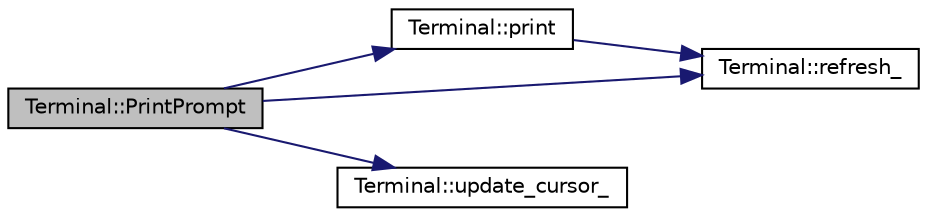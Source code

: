 digraph "Terminal::PrintPrompt"
{
  edge [fontname="Helvetica",fontsize="10",labelfontname="Helvetica",labelfontsize="10"];
  node [fontname="Helvetica",fontsize="10",shape=record];
  rankdir="LR";
  Node1 [label="Terminal::PrintPrompt",height=0.2,width=0.4,color="black", fillcolor="grey75", style="filled", fontcolor="black"];
  Node1 -> Node2 [color="midnightblue",fontsize="10",style="solid",fontname="Helvetica"];
  Node2 [label="Terminal::print",height=0.2,width=0.4,color="black", fillcolor="white", style="filled",URL="$dc/d46/class_terminal.html#ac5568eb9dee6317534da0cc87688a2d8",tooltip="Force a character string to the output screen. "];
  Node2 -> Node3 [color="midnightblue",fontsize="10",style="solid",fontname="Helvetica"];
  Node3 [label="Terminal::refresh_",height=0.2,width=0.4,color="black", fillcolor="white", style="filled",URL="$dc/d46/class_terminal.html#a9e674b8f0c4974752a2c72da2e51281e",tooltip="Refresh the terminal. "];
  Node1 -> Node4 [color="midnightblue",fontsize="10",style="solid",fontname="Helvetica"];
  Node4 [label="Terminal::update_cursor_",height=0.2,width=0.4,color="black", fillcolor="white", style="filled",URL="$dc/d46/class_terminal.html#abd5d806cfba1fbe2a13bc131cd3edb3f",tooltip="Update the positions of the physical and logical cursors. "];
  Node1 -> Node3 [color="midnightblue",fontsize="10",style="solid",fontname="Helvetica"];
}
